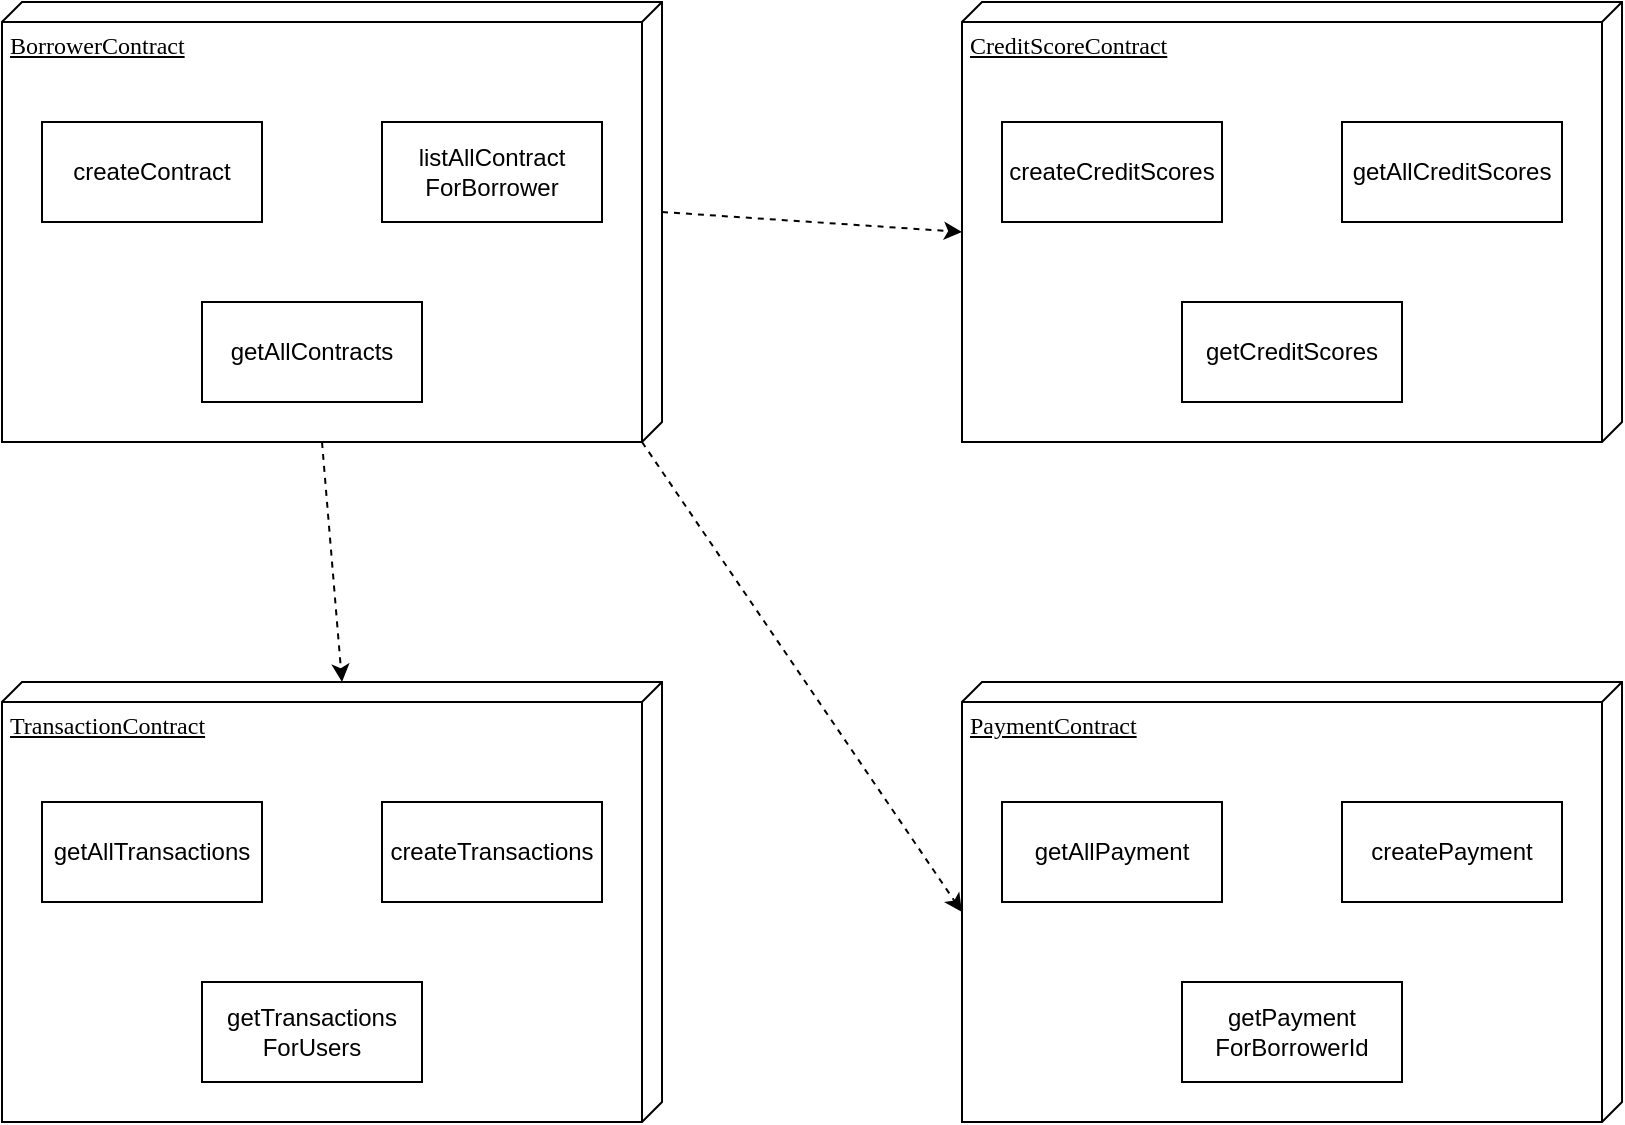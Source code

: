 <mxfile version="22.1.16" type="device">
  <diagram name="Page-1" id="5f0bae14-7c28-e335-631c-24af17079c00">
    <mxGraphModel dx="1323" dy="743" grid="1" gridSize="10" guides="1" tooltips="1" connect="1" arrows="1" fold="1" page="1" pageScale="1" pageWidth="1100" pageHeight="850" background="none" math="0" shadow="0">
      <root>
        <mxCell id="0" />
        <mxCell id="1" parent="0" />
        <mxCell id="39150e848f15840c-1" value="BorrowerContract" style="verticalAlign=top;align=left;spacingTop=8;spacingLeft=2;spacingRight=12;shape=cube;size=10;direction=south;fontStyle=4;html=1;rounded=0;shadow=0;comic=0;labelBackgroundColor=none;strokeWidth=1;fontFamily=Verdana;fontSize=12" parent="1" vertex="1">
          <mxGeometry x="80" y="60" width="330" height="220" as="geometry" />
        </mxCell>
        <mxCell id="39150e848f15840c-2" value="CreditScoreContract" style="verticalAlign=top;align=left;spacingTop=8;spacingLeft=2;spacingRight=12;shape=cube;size=10;direction=south;fontStyle=4;html=1;rounded=0;shadow=0;comic=0;labelBackgroundColor=none;strokeWidth=1;fontFamily=Verdana;fontSize=12" parent="1" vertex="1">
          <mxGeometry x="560" y="60" width="330" height="220" as="geometry" />
        </mxCell>
        <mxCell id="qPou5hQDHUS-FLzdTYgJ-1" value="PaymentContract" style="verticalAlign=top;align=left;spacingTop=8;spacingLeft=2;spacingRight=12;shape=cube;size=10;direction=south;fontStyle=4;html=1;rounded=0;shadow=0;comic=0;labelBackgroundColor=none;strokeWidth=1;fontFamily=Verdana;fontSize=12" vertex="1" parent="1">
          <mxGeometry x="560" y="400" width="330" height="220" as="geometry" />
        </mxCell>
        <mxCell id="qPou5hQDHUS-FLzdTYgJ-3" value="TransactionContract" style="verticalAlign=top;align=left;spacingTop=8;spacingLeft=2;spacingRight=12;shape=cube;size=10;direction=south;fontStyle=4;html=1;rounded=0;shadow=0;comic=0;labelBackgroundColor=none;strokeWidth=1;fontFamily=Verdana;fontSize=12" vertex="1" parent="1">
          <mxGeometry x="80" y="400" width="330" height="220" as="geometry" />
        </mxCell>
        <mxCell id="qPou5hQDHUS-FLzdTYgJ-5" value="createContract" style="rounded=0;whiteSpace=wrap;html=1;" vertex="1" parent="1">
          <mxGeometry x="100" y="120" width="110" height="50" as="geometry" />
        </mxCell>
        <mxCell id="qPou5hQDHUS-FLzdTYgJ-7" value="listAllContract&lt;br&gt;ForBorrower" style="rounded=0;whiteSpace=wrap;html=1;" vertex="1" parent="1">
          <mxGeometry x="270" y="120" width="110" height="50" as="geometry" />
        </mxCell>
        <mxCell id="qPou5hQDHUS-FLzdTYgJ-8" value="getAllContracts" style="rounded=0;whiteSpace=wrap;html=1;" vertex="1" parent="1">
          <mxGeometry x="180" y="210" width="110" height="50" as="geometry" />
        </mxCell>
        <mxCell id="qPou5hQDHUS-FLzdTYgJ-11" value="getCreditScores" style="rounded=0;whiteSpace=wrap;html=1;" vertex="1" parent="1">
          <mxGeometry x="670" y="210" width="110" height="50" as="geometry" />
        </mxCell>
        <mxCell id="qPou5hQDHUS-FLzdTYgJ-12" value="getAllCreditScores" style="rounded=0;whiteSpace=wrap;html=1;" vertex="1" parent="1">
          <mxGeometry x="750" y="120" width="110" height="50" as="geometry" />
        </mxCell>
        <mxCell id="qPou5hQDHUS-FLzdTYgJ-13" value="createCreditScores" style="rounded=0;whiteSpace=wrap;html=1;" vertex="1" parent="1">
          <mxGeometry x="580" y="120" width="110" height="50" as="geometry" />
        </mxCell>
        <mxCell id="qPou5hQDHUS-FLzdTYgJ-16" value="getPayment&lt;br&gt;ForBorrowerId" style="rounded=0;whiteSpace=wrap;html=1;" vertex="1" parent="1">
          <mxGeometry x="670" y="550" width="110" height="50" as="geometry" />
        </mxCell>
        <mxCell id="qPou5hQDHUS-FLzdTYgJ-17" value="getAllPayment" style="rounded=0;whiteSpace=wrap;html=1;" vertex="1" parent="1">
          <mxGeometry x="580" y="460" width="110" height="50" as="geometry" />
        </mxCell>
        <mxCell id="qPou5hQDHUS-FLzdTYgJ-18" value="createPayment" style="rounded=0;whiteSpace=wrap;html=1;" vertex="1" parent="1">
          <mxGeometry x="750" y="460" width="110" height="50" as="geometry" />
        </mxCell>
        <mxCell id="qPou5hQDHUS-FLzdTYgJ-19" value="getTransactions&lt;br&gt;ForUsers" style="rounded=0;whiteSpace=wrap;html=1;" vertex="1" parent="1">
          <mxGeometry x="180" y="550" width="110" height="50" as="geometry" />
        </mxCell>
        <mxCell id="qPou5hQDHUS-FLzdTYgJ-20" value="getAllTransactions" style="rounded=0;whiteSpace=wrap;html=1;" vertex="1" parent="1">
          <mxGeometry x="100" y="460" width="110" height="50" as="geometry" />
        </mxCell>
        <mxCell id="qPou5hQDHUS-FLzdTYgJ-21" value="createTransactions" style="rounded=0;whiteSpace=wrap;html=1;" vertex="1" parent="1">
          <mxGeometry x="270" y="460" width="110" height="50" as="geometry" />
        </mxCell>
        <mxCell id="qPou5hQDHUS-FLzdTYgJ-23" value="" style="html=1;labelBackgroundColor=#ffffff;startArrow=none;startFill=0;startSize=6;endArrow=classic;endFill=1;endSize=6;jettySize=auto;orthogonalLoop=1;strokeWidth=1;dashed=1;fontSize=14;rounded=0;exitX=0;exitY=0;exitDx=105;exitDy=0;exitPerimeter=0;entryX=0;entryY=0;entryDx=115;entryDy=330;entryPerimeter=0;" edge="1" parent="1" source="39150e848f15840c-1" target="39150e848f15840c-2">
          <mxGeometry width="60" height="60" relative="1" as="geometry">
            <mxPoint x="410" y="380" as="sourcePoint" />
            <mxPoint x="470" y="320" as="targetPoint" />
          </mxGeometry>
        </mxCell>
        <mxCell id="qPou5hQDHUS-FLzdTYgJ-24" value="" style="html=1;labelBackgroundColor=#ffffff;startArrow=none;startFill=0;startSize=6;endArrow=classic;endFill=1;endSize=6;jettySize=auto;orthogonalLoop=1;strokeWidth=1;dashed=1;fontSize=14;rounded=0;exitX=0;exitY=0;exitDx=220;exitDy=10;exitPerimeter=0;entryX=0;entryY=0;entryDx=115;entryDy=330;entryPerimeter=0;" edge="1" parent="1" source="39150e848f15840c-1" target="qPou5hQDHUS-FLzdTYgJ-1">
          <mxGeometry width="60" height="60" relative="1" as="geometry">
            <mxPoint x="410" y="330" as="sourcePoint" />
            <mxPoint x="470" y="270" as="targetPoint" />
          </mxGeometry>
        </mxCell>
        <mxCell id="qPou5hQDHUS-FLzdTYgJ-25" value="" style="html=1;labelBackgroundColor=#ffffff;startArrow=none;startFill=0;startSize=6;endArrow=classic;endFill=1;endSize=6;jettySize=auto;orthogonalLoop=1;strokeWidth=1;dashed=1;fontSize=14;rounded=0;exitX=0;exitY=0;exitDx=220;exitDy=170;exitPerimeter=0;entryX=0;entryY=0;entryDx=0;entryDy=160;entryPerimeter=0;" edge="1" parent="1" source="39150e848f15840c-1" target="qPou5hQDHUS-FLzdTYgJ-3">
          <mxGeometry width="60" height="60" relative="1" as="geometry">
            <mxPoint x="410" y="330" as="sourcePoint" />
            <mxPoint x="470" y="270" as="targetPoint" />
          </mxGeometry>
        </mxCell>
      </root>
    </mxGraphModel>
  </diagram>
</mxfile>
